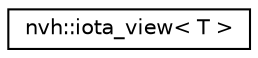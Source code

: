digraph "Graphical Class Hierarchy"
{
 // LATEX_PDF_SIZE
  edge [fontname="Helvetica",fontsize="10",labelfontname="Helvetica",labelfontsize="10"];
  node [fontname="Helvetica",fontsize="10",shape=record];
  rankdir="LR";
  Node0 [label="nvh::iota_view\< T \>",height=0.2,width=0.4,color="black", fillcolor="white", style="filled",URL="$structnvh_1_1iota__view.html",tooltip=" "];
}
